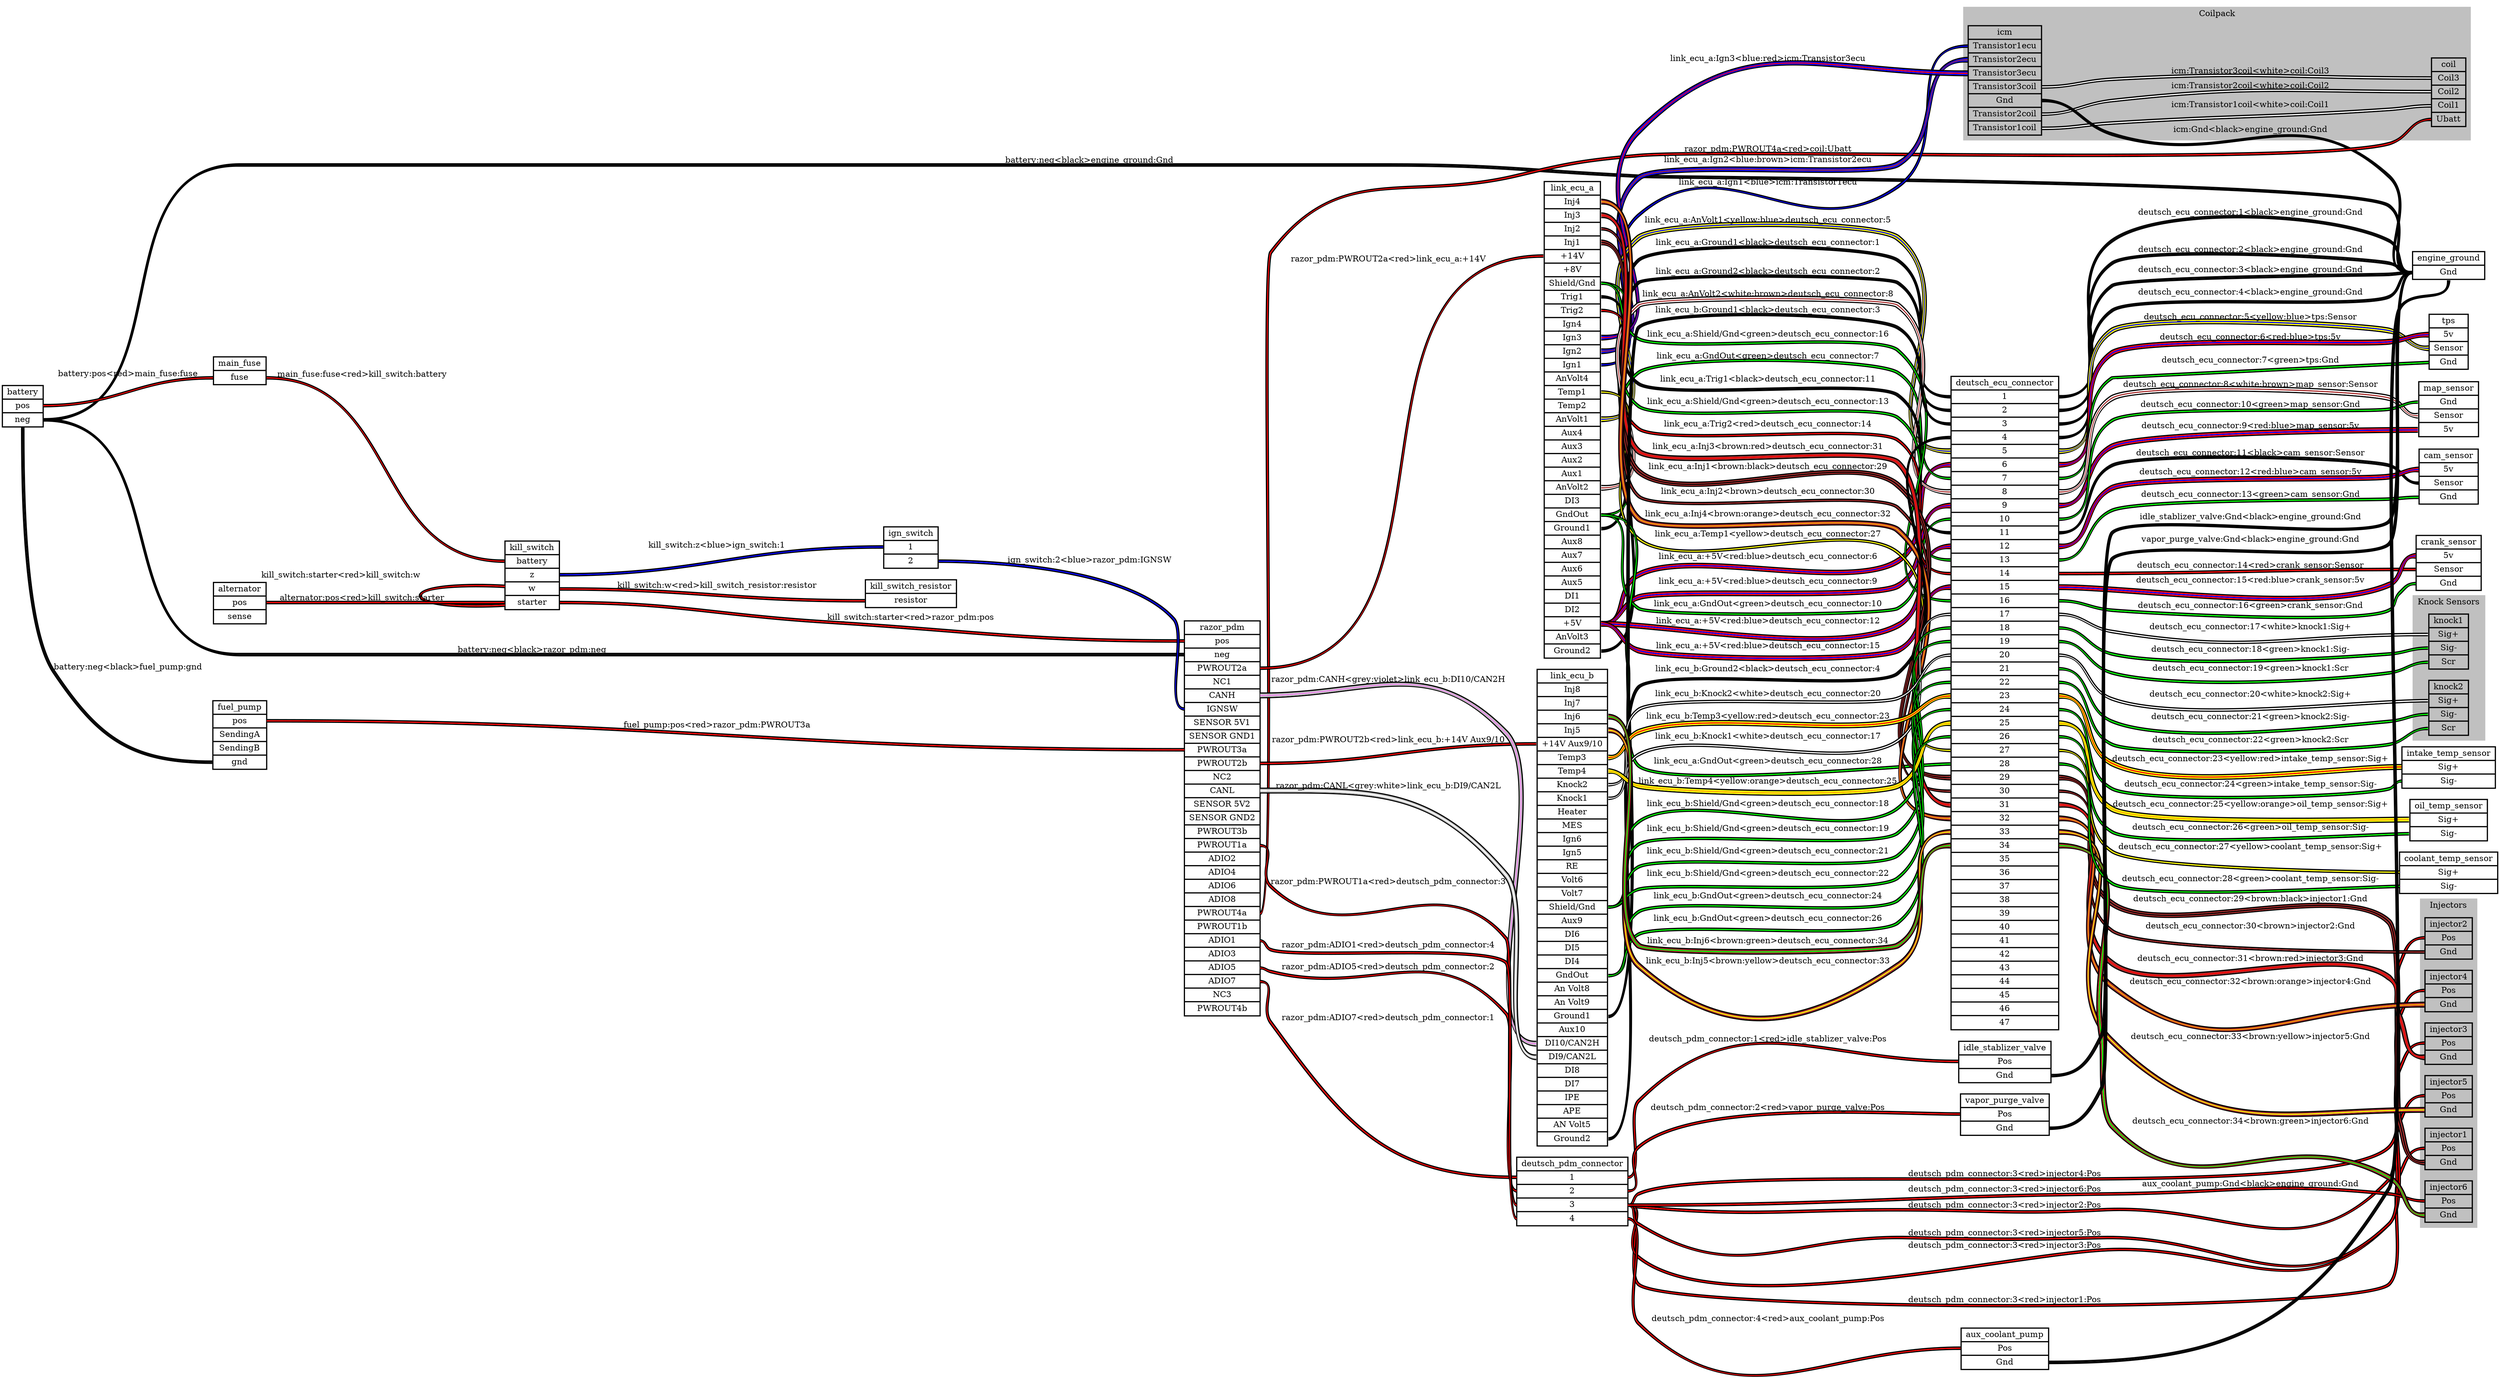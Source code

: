 graph "" {
	graph [bb="0,0,4220,2333.2",
		rankdir=LR
	];
	node [label="\N"];
	subgraph cluster_Coilpack {
		graph [bb="3316.5,2102.2,4174,2325.2",
			color=grey,
			label=Coilpack,
			lheight=0.21,
			lp="3745.2,2313.7",
			lwidth=0.85,
			style=filled
		];
		icm	[height=2.5694,
			label="icm | <Transistor1ecu> Transistor1ecu | <Transistor2ecu> Transistor2ecu | <Transistor3ecu> Transistor3ecu | <Transistor3coil> Transistor3coil | <\
Gnd> Gnd | <Transistor2coil> Transistor2coil | <Transistor1coil> Transistor1coil ",
			pos="3386.5,2202.2",
			rects="3324.5,2271.2,3448.5,2294.2 3324.5,2248.2,3448.5,2271.2 3324.5,2225.2,3448.5,2248.2 3324.5,2202.2,3448.5,2225.2 3324.5,2179.2,3448.5,\
2202.2 3324.5,2156.2,3448.5,2179.2 3324.5,2133.2,3448.5,2156.2 3324.5,2110.2,3448.5,2133.2",
			shape=record,
			style=bold,
			width=1.7222];
		coil	[height=1.6111,
			label="coil | <Coil3> Coil3 | <Coil2> Coil2 | <Coil1> Coil1 | <Ubatt> Ubatt ",
			pos="4137,2184.2",
			rects="4108,2218.7,4166,2241.7 4108,2195.7,4166,2218.7 4108,2172.7,4166,2195.7 4108,2149.7,4166,2172.7 4108,2126.7,4166,2149.7",
			shape=record,
			style=bold,
			width=0.80556];
		icm:Transistor1coil -- coil:Coil1	[color="black:white:black",
			label="icm:Transistor1coil<white>coil:Coil1",
			lp="3802,2161.7",
			penwidth=2,
			pos="3449.5,2121.2 3502.4,2121.2 3515.3,2127.6 3568,2131.2 3775.8,2145 3828.3,2138.8 4036,2154.2 4067.6,2156.5 4075.3,2161.2 4107,2161.2"];
		icm:Transistor2coil -- coil:Coil2	[color="black:white:black",
			label="icm:Transistor2coil<white>coil:Coil2",
			lp="3802,2194.7",
			penwidth=2,
			pos="3449.5,2144.2 3503.3,2144.2 3514.5,2162.8 3568,2169.2 3806,2197.3 3867.4,2184.2 4107,2184.2"];
		icm:Transistor3coil -- coil:Coil3	[color="black:white:black",
			label="icm:Transistor3coil<white>coil:Coil3",
			lp="3802,2220.7",
			penwidth=2,
			pos="3449.5,2190.2 3502.6,2190.2 3515,2202.6 3568,2206.2 3807,2222.5 3867.4,2207.2 4107,2207.2"];
	}
	subgraph "cluster_Knock Sensors" {
		graph [bb="4076.5,1048.2,4198.5,1291.2",
			color=grey,
			label="Knock Sensors",
			lheight=0.21,
			lp="4137.5,1279.7",
			lwidth=1.47,
			style=filled
		];
		knock1	[height=1.2917,
			label="knock1 | <Sig+> Sig+ | <Sig-> Sig- | <Scr> Scr ",
			pos="4137,1213.2",
			rects="4103.5,1236.2,4170.5,1259.2 4103.5,1213.2,4170.5,1236.2 4103.5,1190.2,4170.5,1213.2 4103.5,1167.2,4170.5,1190.2",
			shape=record,
			style=bold,
			width=0.93056];
		knock2	[height=1.2917,
			label="knock2 | <Sig+> Sig+ | <Sig-> Sig- | <Scr> Scr ",
			pos="4137,1102.2",
			rects="4103.5,1125.2,4170.5,1148.2 4103.5,1102.2,4170.5,1125.2 4103.5,1079.2,4170.5,1102.2 4103.5,1056.2,4170.5,1079.2",
			shape=record,
			style=bold,
			width=0.93056];
	}
	subgraph cluster_Injectors {
		graph [bb="4089,154.17,4185,703.17",
			color=grey,
			label=Injectors,
			lheight=0.21,
			lp="4137,691.67",
			lwidth=0.89,
			style=filled
		];
		injector1	[height=0.97222,
			label="injector1 | <Pos> Pos | <Gnd> Gnd ",
			pos="4137,637.17",
			rects="4097,648.67,4177,671.67 4097,625.67,4177,648.67 4097,602.67,4177,625.67",
			shape=record,
			style=bold,
			width=1.1111];
		injector2	[height=0.97222,
			label="injector2 | <Pos> Pos | <Gnd> Gnd ",
			pos="4137,461.17",
			rects="4097,472.67,4177,495.67 4097,449.67,4177,472.67 4097,426.67,4177,449.67",
			shape=record,
			style=bold,
			width=1.1111];
		injector3	[height=0.97222,
			label="injector3 | <Pos> Pos | <Gnd> Gnd ",
			pos="4137,373.17",
			rects="4097,384.67,4177,407.67 4097,361.67,4177,384.67 4097,338.67,4177,361.67",
			shape=record,
			style=bold,
			width=1.1111];
		injector4	[height=0.97222,
			label="injector4 | <Pos> Pos | <Gnd> Gnd ",
			pos="4137,549.17",
			rects="4097,560.67,4177,583.67 4097,537.67,4177,560.67 4097,514.67,4177,537.67",
			shape=record,
			style=bold,
			width=1.1111];
		injector5	[height=0.97222,
			label="injector5 | <Pos> Pos | <Gnd> Gnd ",
			pos="4137,285.17",
			rects="4097,296.67,4177,319.67 4097,273.67,4177,296.67 4097,250.67,4177,273.67",
			shape=record,
			style=bold,
			width=1.1111];
		injector6	[height=0.97222,
			label="injector6 | <Pos> Pos | <Gnd> Gnd ",
			pos="4137,197.17",
			rects="4097,208.67,4177,231.67 4097,185.67,4177,208.67 4097,162.67,4177,185.67",
			shape=record,
			style=bold,
			width=1.1111];
	}
	engine_ground	[height=0.65278,
		label="engine_ground | <Gnd> Gnd ",
		pos="4137,1859.2",
		rects="4076,1859.2,4198,1882.2 4076,1836.2,4198,1859.2",
		shape=record,
		style=bold,
		width=1.6944];
	icm:Gnd -- engine_ground:Gnd	[color="black:black:black",
		label="icm:Gnd<black>engine_ground:Gnd",
		lp="3802,2119.7",
		penwidth=2,
		pos="3449.5,2167.2 3507.6,2167.2 3512.4,2128.9 3568,2112.2 3769.4,2051.5 3883.7,2186.3 4036,2041.2 4099.7,1980.5 3987.1,1847.2 4075,1847.2"];
	battery	[height=0.97222,
		label="battery | <pos> pos | <neg> neg ",
		pos="34.5,1482.2",
		rects="0,1493.7,69,1516.7 0,1470.7,69,1493.7 0,1447.7,69,1470.7",
		shape=record,
		style=bold,
		width=0.95833];
	battery:neg -- engine_ground:Gnd	[color="black:black:black",
		label="battery:neg<black>engine_ground:Gnd",
		lp="1838.5,2034.7",
		penwidth=2,
		pos="69,1459.2 361.29,1459.2 108.21,2027.2 400.5,2027.2 400.5,2027.2 400.5,2027.2 3387.5,2027.2 3531.7,2027.2 3924,2091 4036,2000.2 4090.5,\
1956 4004.8,1847.2 4075,1847.2"];
	main_fuse	[height=0.65278,
		label="main_fuse | <fuse> fuse ",
		pos="401.5,1689.2",
		rects="357,1689.2,446,1712.2 357,1666.2,446,1689.2",
		shape=record,
		style=bold,
		width=1.2361];
	battery:pos -- main_fuse:fuse	[color="black:red:black",
		label="battery:pos<red>main_fuse:fuse",
		lp="212.5,1681.7",
		penwidth=2,
		pos="69,1482.2 223.21,1482.2 201.79,1677.2 356,1677.2"];
	razor_pdm	[height=9.2778,
		label="razor_pdm | <pos> pos | <neg> neg | <PWROUT2a> PWROUT2a | <NC1> NC1 | <CANH> CANH | <IGNSW> IGNSW | <SENSOR 5V1> SENSOR 5V1 | <SENSOR \
GND1> SENSOR GND1 | <PWROUT3a> PWROUT3a | <PWROUT2b> PWROUT2b | <NC2> NC2 | <CANL> CANL | <SENSOR 5V2> SENSOR 5V2 | <SENSOR GND2> \
SENSOR GND2 | <PWROUT3b> PWROUT3b | <PWROUT1a> PWROUT1a | <ADIO2> ADIO2 | <ADIO4> ADIO4 | <ADIO6> ADIO6 | <ADIO8> ADIO8 | <PWROUT4a> \
PWROUT4a | <PWROUT1b> PWROUT1b | <ADIO1> ADIO1 | <ADIO3> ADIO3 | <ADIO5> ADIO5 | <ADIO7> ADIO7 | <NC3> NC3 | <PWROUT4b> PWROUT4b ",
		pos="2063,786.17",
		rects="1999,1096.7,2127,1119.7 1999,1073.7,2127,1096.7 1999,1050.7,2127,1073.7 1999,1027.7,2127,1050.7 1999,1004.7,2127,1027.7 1999,981.67,\
2127,1004.7 1999,958.67,2127,981.67 1999,935.67,2127,958.67 1999,912.67,2127,935.67 1999,889.67,2127,912.67 1999,866.67,2127,889.67 \
1999,843.67,2127,866.67 1999,820.67,2127,843.67 1999,797.67,2127,820.67 1999,774.67,2127,797.67 1999,751.67,2127,774.67 1999,728.67,\
2127,751.67 1999,705.67,2127,728.67 1999,682.67,2127,705.67 1999,659.67,2127,682.67 1999,636.67,2127,659.67 1999,613.67,2127,636.67 \
1999,590.67,2127,613.67 1999,567.67,2127,590.67 1999,544.67,2127,567.67 1999,521.67,2127,544.67 1999,498.67,2127,521.67 1999,475.67,\
2127,498.67 1999,452.67,2127,475.67",
		shape=record,
		style=bold,
		width=1.7778];
	battery:neg -- razor_pdm:neg	[color="black:black:black",
		label="battery:neg<black>razor_pdm:neg",
		lp="896,1069.7",
		penwidth=2,
		pos="69,1459.2 298.87,1459.2 170.63,1062.2 400.5,1062.2 400.5,1062.2 400.5,1062.2 1537.5,1062.2 1742.6,1062.2 1793.9,1062.2 1999,1062.2"];
	fuel_pump	[height=1.6111,
		label="fuel_pump | <pos> pos | <SendingA> SendingA | <SendingB> SendingB | <gnd> gnd ",
		pos="401.5,927.17",
		rects="356,961.67,447,984.67 356,938.67,447,961.67 356,915.67,447,938.67 356,892.67,447,915.67 356,869.67,447,892.67",
		shape=record,
		style=bold,
		width=1.2639];
	battery:neg -- fuel_pump:gnd	[color="black:black:black",
		label="battery:neg<black>fuel_pump:gnd",
		lp="212.5,1040.7",
		penwidth=2,
		pos="69,1459.2 92.688,1459.2 74.632,1053.4 87,1033.2 158.7,916.05 218.68,881.17 356,881.17"];
	kill_switch	[height=1.6111,
		label="kill_switch | <battery> battery | <z> z | <w> w | <starter> starter ",
		pos="896,1197.2",
		rects="850,1231.7,942,1254.7 850,1208.7,942,1231.7 850,1185.7,942,1208.7 850,1162.7,942,1185.7 850,1139.7,942,1162.7",
		shape=record,
		style=bold,
		width=1.2778];
	main_fuse:fuse -- kill_switch:battery	[color="black:red:black",
		label="main_fuse:fuse<red>kill_switch:battery",
		lp="608.5,1681.7",
		penwidth=2,
		pos="447,1677.2 717.51,1677.2 578.49,1220.2 849,1220.2"];
	razor_pdm:PWROUT4a -- coil:Ubatt	[color="black:red:black",
		label="razor_pdm:PWROUT4a<red>coil:Ubatt",
		lp="2986,2094.7",
		penwidth=2,
		pos="2127,625.17 2161.9,625.17 2124.1,1854.2 2145,1882.2 2318.3,2114.2 2481.1,2030.3 2767,2076.2 3045.5,2120.8 3764.6,2019.6 4036,2096.2 \
4071.3,2106.1 4070.3,2138.2 4107,2138.2"];
	link_ecu_a	[height=11.194,
		label="link_ecu_a | <Inj4> Inj4 | <Inj3> Inj3 | <Inj2> Inj2 | <Inj1> Inj1 | <+14V> +14V | <+8V> +8V | <Shield/Gnd> Shield/Gnd | <Trig1> \
Trig1 | <Trig2> Trig2 | <Ign4> Ign4 | <Ign3> Ign3 | <Ign2> Ign2 | <Ign1> Ign1 | <AnVolt4> AnVolt4 | <Temp1> Temp1 | <Temp2> Temp2 | <\
AnVolt1> AnVolt1 | <Aux4> Aux4 | <Aux3> Aux3 | <Aux2> Aux2 | <Aux1> Aux1 | <AnVolt2> AnVolt2 | <DI3> DI3 | <GndOut> GndOut | <Ground1> \
Ground1 | <Aux8> Aux8 | <Aux7> Aux7 | <Aux6> Aux6 | <Aux5> Aux5 | <DI1> DI1 | <DI2> DI2 | <+5V> +5V | <AnVolt3> AnVolt3 | <Ground2> \
Ground2 ",
		pos="2655,1596.2",
		rects="2607.5,1975.7,2702.5,1998.7 2607.5,1952.7,2702.5,1975.7 2607.5,1929.7,2702.5,1952.7 2607.5,1906.7,2702.5,1929.7 2607.5,1883.7,2702.5,\
1906.7 2607.5,1860.7,2702.5,1883.7 2607.5,1837.7,2702.5,1860.7 2607.5,1814.7,2702.5,1837.7 2607.5,1791.7,2702.5,1814.7 2607.5,1768.7,\
2702.5,1791.7 2607.5,1745.7,2702.5,1768.7 2607.5,1722.7,2702.5,1745.7 2607.5,1699.7,2702.5,1722.7 2607.5,1676.7,2702.5,1699.7 2607.5,\
1653.7,2702.5,1676.7 2607.5,1630.7,2702.5,1653.7 2607.5,1607.7,2702.5,1630.7 2607.5,1584.7,2702.5,1607.7 2607.5,1561.7,2702.5,1584.7 \
2607.5,1538.7,2702.5,1561.7 2607.5,1515.7,2702.5,1538.7 2607.5,1492.7,2702.5,1515.7 2607.5,1469.7,2702.5,1492.7 2607.5,1446.7,2702.5,\
1469.7 2607.5,1423.7,2702.5,1446.7 2607.5,1400.7,2702.5,1423.7 2607.5,1377.7,2702.5,1400.7 2607.5,1354.7,2702.5,1377.7 2607.5,1331.7,\
2702.5,1354.7 2607.5,1308.7,2702.5,1331.7 2607.5,1285.7,2702.5,1308.7 2607.5,1262.7,2702.5,1285.7 2607.5,1239.7,2702.5,1262.7 2607.5,\
1216.7,2702.5,1239.7 2607.5,1193.7,2702.5,1216.7",
		shape=record,
		style=bold,
		width=1.3194];
	razor_pdm:PWROUT2a -- link_ecu_a:"+14V"	[color="black:red:black",
		label="razor_pdm:PWROUT2a<red>link_ecu_a:+14V",
		lp="2344,1870.7",
		penwidth=2,
		pos="2127,1039.2 2554.1,1039.2 2178.9,1872.2 2606,1872.2"];
	link_ecu_b	[height=11.194,
		label="link_ecu_b | <Inj8> Inj8 | <Inj7> Inj7 | <Inj6> Inj6 | <Inj5> Inj5 | <+14V Aux9/10> +14V Aux9/10 | <Temp3> Temp3 | <Temp4> Temp4 | <\
Knock2> Knock2 | <Knock1> Knock1 | <Heater> Heater | <MES> MES | <Ign6> Ign6 | <Ign5> Ign5 | <RE> RE | <Volt6> Volt6 | <Volt7> Volt7 | <\
Shield/Gnd> Shield/Gnd | <Aux9> Aux9 | <DI6> DI6 | <DI5> DI5 | <DI4> DI4 | <GndOut> GndOut | <An Volt8> An Volt8 | <An Volt9> An \
Volt9 | <Ground1> Ground1 | <Aux10> Aux10 | <DI10/CAN2H> DI10/CAN2H | <DI9/CAN2L> DI9/CAN2L | <DI8> DI8 | <DI7> DI7 | <IPE> IPE | <\
APE> APE | <AN Volt5> AN Volt5 | <Ground2> Ground2 ",
		pos="2655,772.17",
		rects="2595.5,1151.7,2714.5,1174.7 2595.5,1128.7,2714.5,1151.7 2595.5,1105.7,2714.5,1128.7 2595.5,1082.7,2714.5,1105.7 2595.5,1059.7,2714.5,\
1082.7 2595.5,1036.7,2714.5,1059.7 2595.5,1013.7,2714.5,1036.7 2595.5,990.67,2714.5,1013.7 2595.5,967.67,2714.5,990.67 2595.5,944.67,\
2714.5,967.67 2595.5,921.67,2714.5,944.67 2595.5,898.67,2714.5,921.67 2595.5,875.67,2714.5,898.67 2595.5,852.67,2714.5,875.67 2595.5,\
829.67,2714.5,852.67 2595.5,806.67,2714.5,829.67 2595.5,783.67,2714.5,806.67 2595.5,760.67,2714.5,783.67 2595.5,737.67,2714.5,760.67 \
2595.5,714.67,2714.5,737.67 2595.5,691.67,2714.5,714.67 2595.5,668.67,2714.5,691.67 2595.5,645.67,2714.5,668.67 2595.5,622.67,2714.5,\
645.67 2595.5,599.67,2714.5,622.67 2595.5,576.67,2714.5,599.67 2595.5,553.67,2714.5,576.67 2595.5,530.67,2714.5,553.67 2595.5,507.67,\
2714.5,530.67 2595.5,484.67,2714.5,507.67 2595.5,461.67,2714.5,484.67 2595.5,438.67,2714.5,461.67 2595.5,415.67,2714.5,438.67 2595.5,\
392.67,2714.5,415.67 2595.5,369.67,2714.5,392.67",
		shape=record,
		style=bold,
		width=1.6528];
	razor_pdm:PWROUT2b -- link_ecu_b:"+14V Aux9/10"	[color="black:red:black",
		label="razor_pdm:PWROUT2b<red>link_ecu_b:+14V Aux9/10",
		lp="2344,925.67",
		penwidth=2,
		pos="2127,878.17 2312.7,878.17 2394.7,806.29 2543,918.17 2592.5,955.55 2531.9,1048.2 2594,1048.2"];
	razor_pdm:CANH -- link_ecu_b:"DI10/CAN2H"	[color="black:grey:violet:grey:black",
		label="razor_pdm:CANH<grey:violet>link_ecu_b:DI10/CAN2H",
		lp="2344,1019.7",
		penwidth=2,
		pos="2127,993.17 2313.8,993.17 2411.8,1066.1 2543,933.17 2604.5,870.79 2506.4,542.17 2594,542.17"];
	razor_pdm:CANL -- link_ecu_b:"DI9/CAN2L"	[color="black:grey:white:grey:black",
		label="razor_pdm:CANL<grey:white>link_ecu_b:DI9/CAN2L",
		lp="2344,838.67",
		penwidth=2,
		pos="2127,832.17 2348.1,832.17 2363.4,688.19 2543,559.17 2566.4,542.36 2565.2,519.17 2594,519.17"];
	deutsch_pdm_connector	[height=1.6111,
		label="deutsch_pdm_connector | <1> 1 | <2> 2 | <3> 3 | <4> 4 ",
		pos="2655,293.17",
		rects="2561,327.67,2749,350.67 2561,304.67,2749,327.67 2561,281.67,2749,304.67 2561,258.67,2749,281.67 2561,235.67,2749,258.67",
		shape=record,
		style=bold,
		width=2.6111];
	razor_pdm:ADIO7 -- deutsch_pdm_connector:1	[color="black:red:black",
		label="razor_pdm:ADIO7<red>deutsch_pdm_connector:1",
		lp="2344,454.67",
		penwidth=2,
		pos="2127,510.17 2156.1,510.17 2123.2,466.45 2145,447.17 2279.2,328.65 2410.2,505.23 2543,385.17 2566.5,363.91 2529.3,316.17 2561,316.17"];
	razor_pdm:ADIO5 -- deutsch_pdm_connector:2	[color="black:red:black",
		label="razor_pdm:ADIO5<red>deutsch_pdm_connector:2",
		lp="2344,373.67",
		penwidth=2,
		pos="2127,533.17 2164.3,533.17 2119.5,393.42 2145,366.17 2273.3,229.1 2373.3,293.17 2561,293.17"];
	razor_pdm:PWROUT1a -- deutsch_pdm_connector:3	[color="black:red:black",
		label="razor_pdm:PWROUT1a<red>deutsch_pdm_connector:3",
		lp="2344,547.67",
		penwidth=2,
		pos="2127,740.17 2171.6,740.17 2113.5,571.77 2145,540.17 2207.7,477.27 2480.7,566.46 2543,503.17 2561.2,484.66 2535,270.17 2561,270.17"];
	razor_pdm:ADIO1 -- deutsch_pdm_connector:4	[color="black:red:black",
		label="razor_pdm:ADIO1<red>deutsch_pdm_connector:4",
		lp="2344,491.67",
		penwidth=2,
		pos="2127,579.17 2170,579.17 2112.7,512.48 2145,484.17 2211.6,425.8 2479.5,523.91 2543,462.17 2560.2,445.46 2537,247.17 2561,247.17"];
	fuel_pump:pos -- razor_pdm:PWROUT3a	[color="black:red:black",
		label="fuel_pump:pos<red>razor_pdm:PWROUT3a",
		lp="1208.5,942.67",
		penwidth=2,
		pos="447,950.17 1137.1,950.17 1308.9,901.17 1999,901.17"];
	kill_switch:starter -- razor_pdm:pos	[color="black:red:black",
		label="kill_switch:starter<red>razor_pdm:pos",
		lp="1536.5,1125.7",
		penwidth=2,
		pos="943,1151.2 1144.4,1151.2 1194,1131 1395,1118.2 1663.3,1101 1730.2,1085.2 1999,1085.2"];
	kill_switch:starter -- kill_switch:w	[color="black:red:black",
		label="kill_switch:starter<red>kill_switch:w",
		lp="572.5,1197.2",
		penwidth=2,
		pos="849.97,1146.8 785.84,1143.1 707,1146.5 707,1162.7 707,1178.9 785.84,1182.3 849.97,1178.5"];
	kill_switch_resistor	[height=0.65278,
		label="kill_switch_resistor | <resistor> resistor ",
		pos="1536.5,1165.2",
		rects="1459.5,1165.2,1613.5,1188.2 1459.5,1142.2,1613.5,1165.2",
		shape=record,
		style=bold,
		width=2.1389];
	kill_switch:w -- kill_switch_resistor:resistor	[color="black:red:black",
		label="kill_switch:w<red>kill_switch_resistor:resistor",
		lp="1208.5,1179.7",
		penwidth=2,
		pos="943,1174.2 1172.3,1174.2 1229.2,1153.2 1458.5,1153.2"];
	ign_switch	[height=0.97222,
		label="ign_switch | <1> 1 | <2> 2 ",
		pos="1536.5,1242.2",
		rects="1490.5,1253.7,1582.5,1276.7 1490.5,1230.7,1582.5,1253.7 1490.5,1207.7,1582.5,1230.7",
		shape=record,
		style=bold,
		width=1.2778];
	kill_switch:z -- ign_switch:1	[color="black:blue:black",
		label="kill_switch:z<blue>ign_switch:1",
		lp="1208.5,1245.7",
		penwidth=2,
		pos="943,1197.2 1186.7,1197.2 1245.8,1242.2 1489.5,1242.2"];
	link_ecu_a:Ign1 -- icm:Transistor1ecu	[color="black:blue:black",
		label="link_ecu_a:Ign1<blue>icm:Transistor1ecu",
		lp="2986,2030.7",
		penwidth=2,
		pos="2704,1688.2 2834.6,1688.2 2669.9,1887.9 2767,1975.2 2912.7,2106 3044.3,1911.3 3205,2023.2 3301.7,2090.5 3205.7,2260.2 3323.5,2260.2"];
	link_ecu_a:Ign2 -- icm:Transistor2ecu	[color="black:blue:brown:blue:black",
		label="link_ecu_a:Ign2<blue:brown>icm:Transistor2ecu",
		lp="2986,2068.7",
		penwidth=2,
		pos="2704,1711.2 2852,1711.2 2655.4,1941 2767,2038.2 2803.8,2070.2 3162.6,2037.1 3205,2061.2 3287.1,2107.6 3229.2,2237.2 3323.5,2237.2"];
	link_ecu_a:Ign3 -- icm:Transistor3ecu	[color="black:blue:red:blue:black",
		label="link_ecu_a:Ign3<blue:red>icm:Transistor3ecu",
		lp="2986,2239.7",
		penwidth=2,
		pos="2704,1734.2 2790.3,1734.2 2706.3,2055.9 2767,2117.2 2943.7,2295.5 3072.4,2214.2 3323.5,2214.2"];
	deutsch_ecu_connector	[height=15.347,
		label="deutsch_ecu_connector | <1> 1 | <2> 2 | <3> 3 | <4> 4 | <5> 5 | <6> 6 | <7> 7 | <8> 8 | <9> 9 | <10> 10 | <11> 11 | <12> 12 | <13> \
13 | <14> 14 | <15> 15 | <16> 16 | <17> 17 | <18> 18 | <19> 19 | <20> 20 | <21> 21 | <22> 22 | <23> 23 | <24> 24 | <25> 25 | <26> \
26 | <27> 27 | <28> 28 | <29> 29 | <30> 30 | <31> 31 | <32> 32 | <33> 33 | <34> 34 | <35> 35 | <36> 36 | <37> 37 | <38> 38 | <39> \
39 | <40> 40 | <41> 41 | <42> 42 | <43> 43 | <44> 44 | <45> 45 | <46> 46 | <47> 47 ",
		pos="3386.5,1134.2",
		rects="3295.5,1663.2,3477.5,1686.2 3295.5,1640.2,3477.5,1663.2 3295.5,1617.2,3477.5,1640.2 3295.5,1594.2,3477.5,1617.2 3295.5,1571.2,3477.5,\
1594.2 3295.5,1548.2,3477.5,1571.2 3295.5,1525.2,3477.5,1548.2 3295.5,1502.2,3477.5,1525.2 3295.5,1479.2,3477.5,1502.2 3295.5,1456.2,\
3477.5,1479.2 3295.5,1433.2,3477.5,1456.2 3295.5,1410.2,3477.5,1433.2 3295.5,1387.2,3477.5,1410.2 3295.5,1364.2,3477.5,1387.2 3295.5,\
1341.2,3477.5,1364.2 3295.5,1318.2,3477.5,1341.2 3295.5,1295.2,3477.5,1318.2 3295.5,1272.2,3477.5,1295.2 3295.5,1249.2,3477.5,1272.2 \
3295.5,1226.2,3477.5,1249.2 3295.5,1203.2,3477.5,1226.2 3295.5,1180.2,3477.5,1203.2 3295.5,1157.2,3477.5,1180.2 3295.5,1134.2,3477.5,\
1157.2 3295.5,1111.2,3477.5,1134.2 3295.5,1088.2,3477.5,1111.2 3295.5,1065.2,3477.5,1088.2 3295.5,1042.2,3477.5,1065.2 3295.5,1019.2,\
3477.5,1042.2 3295.5,996.17,3477.5,1019.2 3295.5,973.17,3477.5,996.17 3295.5,950.17,3477.5,973.17 3295.5,927.17,3477.5,950.17 3295.5,\
904.17,3477.5,927.17 3295.5,881.17,3477.5,904.17 3295.5,858.17,3477.5,881.17 3295.5,835.17,3477.5,858.17 3295.5,812.17,3477.5,835.17 \
3295.5,789.17,3477.5,812.17 3295.5,766.17,3477.5,789.17 3295.5,743.17,3477.5,766.17 3295.5,720.17,3477.5,743.17 3295.5,697.17,3477.5,\
720.17 3295.5,674.17,3477.5,697.17 3295.5,651.17,3477.5,674.17 3295.5,628.17,3477.5,651.17 3295.5,605.17,3477.5,628.17 3295.5,582.17,\
3477.5,605.17",
		shape=record,
		style=bold,
		width=2.5278];
	link_ecu_a:Ground1 -- deutsch_ecu_connector:1	[color="black:black:black",
		label="link_ecu_a:Ground1<black>deutsch_ecu_connector:1",
		lp="2986,1928.7",
		penwidth=2,
		pos="2704,1412.2 2813.1,1412.2 2685,1827.1 2767,1899.2 2803.6,1931.3 3165.2,1927.1 3205,1899.2 3300.6,1832.1 3177.7,1652.2 3294.5,1652.2"];
	link_ecu_a:Ground2 -- deutsch_ecu_connector:2	[color="black:black:black",
		label="link_ecu_a:Ground2<black>deutsch_ecu_connector:2",
		lp="2986,1879.7",
		penwidth=2,
		pos="2704,1205.2 2850.4,1205.2 2658.6,1762.7 2767,1861.2 2785,1877.5 3184.9,1874.9 3205,1861.2 3296.1,1798.6 3184,1629.2 3294.5,1629.2"];
	link_ecu_a:AnVolt1 -- deutsch_ecu_connector:5	[color="black:yellow:blue:yellow:black",
		label="link_ecu_a:AnVolt1<yellow:blue>deutsch_ecu_connector:5",
		lp="2986,1966.7",
		penwidth=2,
		pos="2704,1596.2 2858.1,1596.2 2648.5,1838.6 2767,1937.2 2804.4,1968.3 3166.8,1967.3 3205,1937.2 3340.1,1830.4 3122.3,1560.2 3294.5,1560.2"];
	link_ecu_a:"+5V" -- deutsch_ecu_connector:6	[color="black:red:blue:red:black",
		label="link_ecu_a:+5V<red:blue>deutsch_ecu_connector:6",
		lp="2986,1397.7",
		penwidth=2,
		pos="2704,1251.2 2762.7,1251.2 2717.4,1335.9 2767,1367.2 2849.4,1419.2 3121.3,1340.2 3205,1390.2 3270.7,1429.4 3218,1537.2 3294.5,1537.2"];
	link_ecu_a:GndOut -- deutsch_ecu_connector:7	[color="black:green:black",
		label="link_ecu_a:GndOut<green>deutsch_ecu_connector:7",
		lp="2986,1435.7",
		penwidth=2,
		pos="2704,1435.2 2732.2,1435.2 2738.9,1429.7 2767,1428.2 2864.2,1422.8 3114.7,1391.8 3205,1428.2 3256.2,1448.8 3239.3,1514.2 3294.5,1514.2"];
	link_ecu_a:AnVolt2 -- deutsch_ecu_connector:8	[color="black:white:brown:white:black",
		label="link_ecu_a:AnVolt2<white:brown>deutsch_ecu_connector:8",
		lp="2986,1355.7",
		penwidth=2,
		pos="2704,1481.2 2769.4,1481.2 2711.7,1383.1 2767,1348.2 2808.1,1322.1 3162.4,1324.6 3205,1348.2 3270.6,1384.5 3219.5,1491.2 3294.5,1491.2"];
	link_ecu_a:"+5V" -- deutsch_ecu_connector:9	[color="black:red:blue:red:black",
		label="link_ecu_a:+5V<red:blue>deutsch_ecu_connector:9",
		lp="2986,1317.7",
		penwidth=2,
		pos="2704,1251.2 2737.2,1251.2 2735.4,1281.2 2767,1291.2 2813.5,1305.8 3163.5,1284.7 3205,1310.2 3273.8,1352.3 3213.8,1468.2 3294.5,1468.2"];
	link_ecu_a:GndOut -- deutsch_ecu_connector:10	[color="black:green:black",
		label="link_ecu_a:GndOut<green>deutsch_ecu_connector:10",
		lp="2986,1279.7",
		penwidth=2,
		pos="2704,1435.2 2781.7,1435.2 2702.9,1316.1 2767,1272.2 2787.1,1258.4 3184.2,1259.5 3205,1272.2 3279,1317.2 3207.9,1445.2 3294.5,1445.2"];
	link_ecu_a:Trig1 -- deutsch_ecu_connector:11	[color="black:black:black",
		label="link_ecu_a:Trig1<black>deutsch_ecu_connector:11",
		lp="2986,1773.7",
		penwidth=2,
		pos="2704,1803.2 2736.5,1803.2 2735.9,1775.4 2767,1766.2 2813.7,1752.4 3166.9,1777.5 3205,1747.2 3322.2,1653.8 3144.7,1422.2 3294.5,1422.2"];
	link_ecu_a:"+5V" -- deutsch_ecu_connector:12	[color="black:red:blue:red:black",
		label="link_ecu_a:+5V<red:blue>deutsch_ecu_connector:12",
		lp="2986,1250.7",
		penwidth=2,
		pos="2704,1251.2 2732.2,1251.2 2738.8,1244.9 2767,1243.2 2864.1,1237 3120.8,1194.4 3205,1243.2 3274.2,1283.2 3214.6,1399.2 3294.5,1399.2"];
	link_ecu_a:"Shield/Gnd" -- deutsch_ecu_connector:13	[color="black:green:black",
		label="link_ecu_a:Shield/Gnd<green>deutsch_ecu_connector:13",
		lp="2986,1735.7",
		penwidth=2,
		pos="2704,1826.2 2755.8,1826.2 2722.1,1754 2767,1728.2 2809.2,1703.9 3167,1739.6 3205,1709.2 3324.6,1613.3 3141.2,1376.2 3294.5,1376.2"];
	link_ecu_a:Trig2 -- deutsch_ecu_connector:14	[color="black:red:black",
		label="link_ecu_a:Trig2<red>deutsch_ecu_connector:14",
		lp="2986,1697.7",
		penwidth=2,
		pos="2704,1780.2 2752.8,1780.2 2724.2,1713.6 2767,1690.2 2809.7,1666.7 3166.8,1701.4 3205,1671.2 3320.1,1580 3147.7,1353.2 3294.5,1353.2"];
	link_ecu_a:"+5V" -- deutsch_ecu_connector:15	[color="black:red:blue:red:black",
		label="link_ecu_a:+5V<red:blue>deutsch_ecu_connector:15",
		lp="2986,1207.7",
		penwidth=2,
		pos="2704,1251.2 2740,1251.2 2733,1212.2 2767,1200.2 2812.9,1183.9 3161.9,1177.5 3205,1200.2 3267.1,1232.8 3224.4,1330.2 3294.5,1330.2"];
	link_ecu_a:"Shield/Gnd" -- deutsch_ecu_connector:16	[color="black:green:black",
		label="link_ecu_a:Shield/Gnd<green>deutsch_ecu_connector:16",
		lp="2986,1659.7",
		penwidth=2,
		pos="2704,1826.2 2786.2,1826.2 2700.7,1700.8 2767,1652.2 2806.3,1623.3 3166.9,1663.5 3205,1633.2 3322.5,1539.5 3144.3,1307.2 3294.5,1307.2"];
	link_ecu_a:Temp1 -- deutsch_ecu_connector:27	[color="black:yellow:black",
		label="link_ecu_a:Temp1<yellow>deutsch_ecu_connector:27",
		lp="2986,1621.7",
		penwidth=2,
		pos="2704,1642.2 2734.6,1642.2 2737.2,1621.2 2767,1614.2 2814.4,1603 3168.5,1627.5 3205,1595.2 3296.4,1514.2 3172.4,1053.2 3294.5,1053.2"];
	link_ecu_a:GndOut -- deutsch_ecu_connector:28	[color="black:green:black",
		label="link_ecu_a:GndOut<green>deutsch_ecu_connector:28",
		lp="2986,1051.7",
		penwidth=2,
		pos="2704,1435.2 2817.3,1435.2 2731.8,1296.2 2749,1184.2 2753.8,1153.2 2743.7,1065.2 2767,1044.2 2788.8,1024.5 3265.2,1030.2 3294.5,1030.2"];
	link_ecu_a:Inj1 -- deutsch_ecu_connector:29	[color="black:brown:black:brown:black",
		label="link_ecu_a:Inj1<brown:black>deutsch_ecu_connector:29",
		lp="2986,1473.7",
		penwidth=2,
		pos="2704,1895.2 2800.4,1895.2 2695.8,1531 2767,1466.2 2839.1,1400.5 3131.1,1506.7 3205,1443.2 3355,1314.2 3096.7,1007.2 3294.5,1007.2"];
	link_ecu_a:Inj2 -- deutsch_ecu_connector:30	[color="black:brown:black",
		label="link_ecu_a:Inj2<brown>deutsch_ecu_connector:30",
		lp="2986,1583.7",
		penwidth=2,
		pos="2704,1918.2 2858.6,1918.2 2650.4,1677.6 2767,1576.2 2803.8,1544.2 3168.7,1589.6 3205,1557.2 3301.1,1471.3 3165.6,984.17 3294.5,984.17"];
	link_ecu_a:Inj3 -- deutsch_ecu_connector:31	[color="black:brown:red:brown:black",
		label="link_ecu_a:Inj3<brown:red>deutsch_ecu_connector:31",
		lp="2986,1545.7",
		penwidth=2,
		pos="2704,1941.2 2794.6,1941.2 2699.4,1598.6 2767,1538.2 2803.3,1505.7 3168.6,1551.6 3205,1519.2 3298.8,1435.6 3168.9,961.17 3294.5,961.17"];
	link_ecu_a:Inj4 -- deutsch_ecu_connector:32	[color="black:brown:orange:brown:black",
		label="link_ecu_a:Inj4<brown:orange>deutsch_ecu_connector:32",
		lp="2986,1507.7",
		penwidth=2,
		pos="2704,1964.2 2808.1,1964.2 2690.1,1570.3 2767,1500.2 2803,1467.3 3168.6,1513.5 3205,1481.2 3296.5,1400 3172.2,938.17 3294.5,938.17"];
	link_ecu_b:Ground1 -- deutsch_ecu_connector:3	[color="black:black:black",
		label="link_ecu_b:Ground1<black>deutsch_ecu_connector:3",
		lp="2986,1852.7",
		penwidth=2,
		pos="2716,588.17 2782.3,588.17 2746.2,1117.9 2749,1184.2 2749.7,1201.9 2754.3,1810.8 2767,1823.2 2801.9,1857.1 3164.6,1850.2 3205,1823.2 \
3291.7,1765.1 3190.2,1606.2 3294.5,1606.2"];
	link_ecu_b:Ground2 -- deutsch_ecu_connector:4	[color="black:black:black",
		label="link_ecu_b:Ground2<black>deutsch_ecu_connector:4",
		lp="2986,1803.7",
		penwidth=2,
		pos="2716,381.17 2805.3,381.17 2745.8,1094.9 2749,1184.2 2749.6,1200.9 2755,1773.5 2767,1785.2 2784.5,1802.1 3184.6,1798.4 3205,1785.2 \
3287.3,1731.6 3196.3,1583.2 3294.5,1583.2"];
	link_ecu_b:Knock1 -- deutsch_ecu_connector:17	[color="black:white:black",
		label="link_ecu_b:Knock1<white>deutsch_ecu_connector:17",
		lp="2986,1131.7",
		penwidth=2,
		pos="2716,956.17 2784.3,956.17 2712.3,1060.2 2767,1101.2 2845,1159.6 3122.2,1072.7 3205,1124.2 3274.2,1167.2 3213,1284.2 3294.5,1284.2"];
	link_ecu_b:"Shield/Gnd" -- deutsch_ecu_connector:18	[color="black:green:black",
		label="link_ecu_b:Shield/Gnd<green>deutsch_ecu_connector:18",
		lp="2986,1089.7",
		penwidth=2,
		pos="2716,772.17 2847.3,772.17 2668.3,976.55 2767,1063.2 2803.6,1095.3 3164.1,1055.7 3205,1082.2 3279.6,1130.6 3205.6,1261.2 3294.5,1261.2"];
	link_ecu_b:"Shield/Gnd" -- deutsch_ecu_connector:19	[color="black:green:black",
		label="link_ecu_b:Shield/Gnd<green>deutsch_ecu_connector:19",
		lp="2986,979.67",
		penwidth=2,
		pos="2716,772.17 2797.9,772.17 2702.9,898.24 2767,949.17 2843.3,1009.8 3127.4,913.23 3205,972.17 3304.3,1047.6 3169.8,1238.2 3294.5,1238.2"];
	link_ecu_b:Knock2 -- deutsch_ecu_connector:20	[color="black:white:black",
		label="link_ecu_b:Knock2<white>deutsch_ecu_connector:20",
		lp="2986,1169.7",
		penwidth=2,
		pos="2716,979.17 2790.6,979.17 2707.9,1093.6 2767,1139.2 2805.6,1168.9 3158.4,1148.1 3205,1162.2 3249.3,1175.5 3248.3,1215.2 3294.5,1215.2"];
	link_ecu_b:"Shield/Gnd" -- deutsch_ecu_connector:21	[color="black:green:black",
		label="link_ecu_b:Shield/Gnd<green>deutsch_ecu_connector:21",
		lp="2986,937.67",
		penwidth=2,
		pos="2716,772.17 2781.8,772.17 2713.9,872.33 2767,911.17 2806.3,939.91 3166,900.98 3205,930.17 3303.5,1003.9 3171.4,1192.2 3294.5,1192.2"];
	link_ecu_b:"Shield/Gnd" -- deutsch_ecu_connector:22	[color="black:green:black",
		label="link_ecu_b:Shield/Gnd<green>deutsch_ecu_connector:22",
		lp="2986,789.67",
		penwidth=2,
		pos="2716,772.17 2824.7,772.17 3120.6,713.66 3205,782.17 3342.1,893.45 3118,1169.2 3294.5,1169.2"];
	link_ecu_b:Temp3 -- deutsch_ecu_connector:23	[color="black:yellow:red:yellow:black",
		label="link_ecu_b:Temp3<yellow:red>deutsch_ecu_connector:23",
		lp="2986,1017.7",
		penwidth=2,
		pos="2716,1025.2 2739.6,1025.2 2743.6,1013.5 2767,1010.2 2815.2,1003.2 3162.2,987.08 3205,1010.2 3268.7,1044.5 3222.1,1146.2 3294.5,1146.2"];
	link_ecu_b:GndOut -- deutsch_ecu_connector:24	[color="black:green:black",
		label="link_ecu_b:GndOut<green>deutsch_ecu_connector:24",
		lp="2986,736.67",
		penwidth=2,
		pos="2716,657.17 2742.5,657.17 2741.8,679.83 2767,688.17 2859.8,718.9 3131.5,664.7 3205,729.17 3339.7,847.3 3115.4,1122.2 3294.5,1122.2"];
	link_ecu_b:Temp4 -- deutsch_ecu_connector:25	[color="black:yellow:orange:yellow:black",
		label="link_ecu_b:Temp4<yellow:orange>deutsch_ecu_connector:25",
		lp="2986,827.67",
		penwidth=2,
		pos="2716,1002.2 2800,1002.2 2700.1,870.92 2767,820.17 2805.8,790.76 3165.7,791.49 3205,820.17 3310.2,896.91 3164.3,1099.2 3294.5,1099.2"];
	link_ecu_b:GndOut -- deutsch_ecu_connector:26	[color="black:green:black",
		label="link_ecu_b:GndOut<green>deutsch_ecu_connector:26",
		lp="2986,676.67",
		penwidth=2,
		pos="2716,657.17 2933.4,657.17 3037.3,530.88 3205,669.17 3347.9,786.98 3109.3,1076.2 3294.5,1076.2"];
	link_ecu_b:Inj5 -- deutsch_ecu_connector:33	[color="black:brown:yellow:brown:black",
		label="link_ecu_b:Inj5<brown:yellow>deutsch_ecu_connector:33",
		lp="2986,865.67",
		penwidth=2,
		pos="2716,1071.2 2813.3,1071.2 2690.6,918.45 2767,858.17 2805.2,828.03 3158.3,844.55 3205,858.17 3250.3,871.36 3247.3,915.17 3294.5,915.17"];
	link_ecu_b:Inj6 -- deutsch_ecu_connector:34	[color="black:brown:green:brown:black",
		label="link_ecu_b:Inj6<brown:green>deutsch_ecu_connector:34",
		lp="2986,899.67",
		penwidth=2,
		pos="2716,1094.2 2808.6,1094.2 2693.9,949.07 2767,892.17 2813.2,856.15 3235.9,892.17 3294.5,892.17"];
	deutsch_pdm_connector:3 -- injector1:Pos	[color="black:red:black",
		label="deutsch_pdm_connector:3<red>injector1:Pos",
		lp="3386.5,350.67",
		penwidth=2,
		pos="2749,270.17 2764.5,270.17 2753.7,292.05 2767,300.17 2827.3,337.04 3985.6,336.68 4036,386.17 4069,418.5 4035,551.09 4054,593.17 4065.1,\
617.8 4069,637.17 4096,637.17"];
	deutsch_pdm_connector:3 -- injector2:Pos	[color="black:red:black",
		label="deutsch_pdm_connector:3<red>injector2:Pos",
		lp="3386.5,263.67",
		penwidth=2,
		pos="2749,270.17 2892.1,270.17 3929.2,211.98 4036,307.17 4073,340.13 4031.9,372.82 4054,417.17 4066.1,441.36 4069,461.17 4096,461.17"];
	deutsch_pdm_connector:3 -- injector3:Pos	[color="black:red:black",
		label="deutsch_pdm_connector:3<red>injector3:Pos",
		lp="3386.5,240.67",
		penwidth=2,
		pos="2749,270.17 2759.1,270.17 2757.5,259.7 2767,256.17 2957.2,185.5 3020.1,238.28 3223,233.17 3368.3,229.51 3404.7,229.73 3550,233.17 \
3658.1,235.72 3952.5,187.5 4036,256.17 4061.8,277.39 4037.9,299.87 4054,329.17 4067,352.87 4069,373.17 4096,373.17"];
	deutsch_pdm_connector:3 -- injector4:Pos	[color="black:red:black",
		label="deutsch_pdm_connector:3<red>injector4:Pos",
		lp="3386.5,304.67",
		penwidth=2,
		pos="2749,270.17 2757.8,270.17 2758.5,276.08 2767,278.17 2904.2,311.83 3933.2,261.25 4036,358.17 4059.9,380.74 4039.9,475.42 4054,505.17 \
4065.6,529.6 4069,549.17 4096,549.17"];
	deutsch_pdm_connector:3 -- injector5:Pos	[color="black:red:black",
		label="deutsch_pdm_connector:3<red>injector5:Pos",
		lp="3386.5,189.67",
		penwidth=2,
		pos="2749,270.17 2779,270.17 2743.6,223.91 2767,205.17 2902.8,96.317 3376,178.05 3550,182.17 3766.2,187.28 3854.8,87.165 4036,205.17 \
4051,214.93 4043.7,226.53 4054,241.17 4069.6,263.28 4069,285.17 4096,285.17"];
	deutsch_pdm_connector:3 -- injector6:Pos	[color="black:red:black",
		label="deutsch_pdm_connector:3<red>injector6:Pos",
		lp="3386.5,145.67",
		penwidth=2,
		pos="2749,270.17 2777.1,270.17 2745.9,163.7 2767,145.17 2843.1,78.222 3121.7,138.94 3223,138.17 3403.7,136.78 3867.4,79.181 4036,144.17 \
4069.2,156.96 4060.4,197.17 4096,197.17"];
	idle_stablizer_valve	[height=0.97222,
		label="idle_stablizer_valve | <Pos> Pos | <Gnd> Gnd ",
		pos="3386.5,528.17",
		rects="3308.5,539.67,3464.5,562.67 3308.5,516.67,3464.5,539.67 3308.5,493.67,3464.5,516.67",
		shape=record,
		style=bold,
		width=2.1667];
	deutsch_pdm_connector:1 -- idle_stablizer_valve:Pos	[color="black:red:black",
		label="deutsch_pdm_connector:1<red>idle_stablizer_valve:Pos",
		lp="2986,567.67",
		penwidth=2,
		pos="2749,316.17 2781.9,316.17 2743.7,439.92 2767,463.17 2938.3,634.07 3065.5,528.17 3307.5,528.17"];
	vapor_purge_valve	[height=0.97222,
		label="vapor_purge_valve | <Pos> Pos | <Gnd> Gnd ",
		pos="3386.5,440.17",
		rects="3311.5,451.67,3461.5,474.67 3311.5,428.67,3461.5,451.67 3311.5,405.67,3461.5,428.67",
		shape=record,
		style=bold,
		width=2.0833];
	deutsch_pdm_connector:2 -- vapor_purge_valve:Pos	[color="black:red:black",
		label="deutsch_pdm_connector:2<red>vapor_purge_valve:Pos",
		lp="2986,451.67",
		penwidth=2,
		pos="2749,293.17 2791.1,293.17 2735.9,357.8 2767,386.17 2856.7,467.95 3189.1,440.17 3310.5,440.17"];
	aux_coolant_pump	[height=0.97222,
		label="aux_coolant_pump | <Pos> Pos | <Gnd> Gnd ",
		pos="3386.5,46.167",
		rects="3312.5,57.667,3460.5,80.667 3312.5,34.667,3460.5,57.667 3312.5,11.667,3460.5,34.667",
		shape=record,
		style=bold,
		width=2.0556];
	deutsch_pdm_connector:4 -- aux_coolant_pump:Pos	[color="black:red:black",
		label="deutsch_pdm_connector:4<red>aux_coolant_pump:Pos",
		lp="2986,95.667",
		penwidth=2,
		pos="2749,247.17 2784.6,247.17 2741.4,112.86 2767,88.167 2941.7,-80.367 3068.8,46.167 3311.5,46.167"];
	ign_switch:2 -- razor_pdm:IGNSW	[color="black:blue:black",
		label="ign_switch:2<blue>razor_pdm:IGNSW",
		lp="1838.5,1219.7",
		penwidth=2,
		pos="1583.5,1219.2 1686.3,1219.2 1914.4,1197.9 1981,1122.2 2003.5,1096.6 1965,970.17 1999,970.17"];
	alternator	[height=0.97222,
		label="alternator | <pos> pos | <sense> sense ",
		pos="401.5,1151.2",
		rects="357,1162.7,446,1185.7 357,1139.7,446,1162.7 357,1116.7,446,1139.7",
		shape=record,
		style=bold,
		width=1.2361];
	alternator:pos -- kill_switch:starter	[color="black:red:black",
		label="alternator:pos<red>kill_switch:starter",
		lp="608.5,1158.7",
		penwidth=2,
		pos="447,1151.2 625.67,1151.2 670.33,1151.2 849,1151.2"];
	deutsch_ecu_connector:17 -- knock1:"Sig+"	[color="black:white:black",
		label="deutsch_ecu_connector:17<white>knock1:Sig+",
		lp="3802,1247.7",
		penwidth=2,
		pos="3478.5,1284.2 3522.8,1284.2 3525,1250.8 3568,1240.2 3683.2,1211.7 3983.3,1225.2 4102,1225.2"];
	deutsch_ecu_connector:18 -- knock1:"Sig-"	[color="black:green:black",
		label="deutsch_ecu_connector:18<green>knock1:Sig-",
		lp="3802,1209.7",
		penwidth=2,
		pos="3478.5,1261.2 3526.1,1261.2 3522.4,1215.9 3568,1202.2 3681.6,1168 3983.3,1201.2 4102,1201.2"];
	deutsch_ecu_connector:19 -- knock1:Scr	[color="black:green:black",
		label="deutsch_ecu_connector:19<green>knock1:Scr",
		lp="3802,1174.7",
		penwidth=2,
		pos="3478.5,1238.2 3529.3,1238.2 3520.1,1183.9 3568,1167.2 3666.2,1132.9 3932.4,1158.6 4036,1167.2 4065.6,1169.6 4072.3,1178.2 4102,1178.2"];
	deutsch_ecu_connector:20 -- knock2:"Sig+"	[color="black:white:black",
		label="deutsch_ecu_connector:20<white>knock2:Sig+",
		lp="3802,1133.7",
		penwidth=2,
		pos="3478.5,1215.2 3534.6,1215.2 3516.4,1148.1 3568,1126.2 3622.6,1102.9 4042.7,1114.2 4102,1114.2"];
	deutsch_ecu_connector:21 -- knock2:"Sig-"	[color="black:green:black",
		label="deutsch_ecu_connector:21<green>knock2:Sig-",
		lp="3802,1099.7",
		penwidth=2,
		pos="3478.5,1192.2 3538.1,1192.2 3513.6,1116.6 3568,1092.2 3676.2,1043.5 3983.3,1090.2 4102,1090.2"];
	deutsch_ecu_connector:22 -- knock2:Scr	[color="black:green:black",
		label="deutsch_ecu_connector:22<green>knock2:Scr",
		lp="3802,1057.7",
		penwidth=2,
		pos="3478.5,1169.2 3544.7,1169.2 3508.8,1079.7 3568,1050.2 3614.5,1026.9 3984.4,1043.6 4036,1050.2 4066.1,1054 4071.7,1067.2 4102,1067.2"];
	deutsch_ecu_connector:29 -- injector1:Gnd	[color="black:brown:black:brown:black",
		label="deutsch_ecu_connector:29<brown:black>injector1:Gnd",
		lp="3802,781.67",
		penwidth=2,
		pos="3478.5,1007.2 3589.4,1007.2 3478.8,840.07 3568,774.17 3651.9,712.23 3950,801.06 4036,742.17 4087.8,706.67 4033.2,614.17 4096,614.17"];
	deutsch_ecu_connector:30 -- injector2:Gnd	[color="black:brown:black",
		label="deutsch_ecu_connector:30<brown>injector2:Gnd",
		lp="3802,730.67",
		penwidth=2,
		pos="3478.5,984.17 3601.1,984.17 3470.1,797.08 3568,723.17 3609.6,691.78 3998.5,734.25 4036,698.17 4067.1,668.32 4040.2,545.97 4054,505.17 \
4065.3,471.88 4060.9,438.17 4096,438.17"];
	deutsch_ecu_connector:31 -- injector3:Gnd	[color="black:brown:red:brown:black",
		label="deutsch_ecu_connector:31<brown:red>injector3:Gnd",
		lp="3802,686.67",
		penwidth=2,
		pos="3478.5,961.17 3610,961.17 3463.7,759.29 3568,679.17 3609.3,647.45 3998.7,693.46 4036,657.17 4055.2,638.52 4045.7,442.57 4054,417.17 \
4065,383.78 4060.9,350.17 4096,350.17"];
	deutsch_ecu_connector:32 -- injector4:Gnd	[color="black:brown:orange:brown:black",
		label="deutsch_ecu_connector:32<brown:orange>injector4:Gnd",
		lp="3802,649.67",
		penwidth=2,
		pos="3478.5,938.17 3615.9,938.17 3462.3,730.07 3568,642.17 3648.4,575.24 3942.4,637.01 4036,590.17 4070.9,572.71 4057,526.17 4096,526.17"];
	deutsch_ecu_connector:33 -- injector5:Gnd	[color="black:brown:yellow:brown:black",
		label="deutsch_ecu_connector:33<brown:yellow>injector5:Gnd",
		lp="3802,578.67",
		penwidth=2,
		pos="3478.5,915.17 3636.5,915.17 3449.6,675.81 3568,571.17 3725.2,432.19 3890,659.89 4036,509.17 4064,480.29 4041,367.2 4054,329.17 4065.4,\
295.92 4060.9,262.17 4096,262.17"];
	deutsch_ecu_connector:34 -- injector6:Gnd	[color="black:brown:green:brown:black",
		label="deutsch_ecu_connector:34<brown:green>injector6:Gnd",
		lp="3802,497.67",
		penwidth=2,
		pos="3478.5,892.17 3624.2,892.17 3518.5,714.45 3550,572.17 3558.1,535.74 3546.2,520.45 3568,490.17 3727.7,268.19 3822.5,174.17 4096,174.17"];
	deutsch_ecu_connector:1 -- engine_ground:Gnd	[color="black:black:black",
		label="deutsch_ecu_connector:1<black>engine_ground:Gnd",
		lp="3802,1988.7",
		penwidth=2,
		pos="3478.5,1652.2 3596.1,1652.2 3471.8,1833.5 3568,1901.2 3738.1,2020.8 3850.8,1995.9 4036,1901.2 4062.4,1887.7 4045.4,1847.2 4075,1847.2"];
	deutsch_ecu_connector:2 -- engine_ground:Gnd	[color="black:black:black",
		label="deutsch_ecu_connector:2<black>engine_ground:Gnd",
		lp="3802,1885.7",
		penwidth=2,
		pos="3478.5,1629.2 3589.8,1629.2 3476.3,1800 3568,1863.2 3610.8,1892.6 3985,1873.2 4036,1863.2 4054.4,1859.5 4056.3,1847.2 4075,1847.2"];
	deutsch_ecu_connector:3 -- engine_ground:Gnd	[color="black:black:black",
		label="deutsch_ecu_connector:3<black>engine_ground:Gnd",
		lp="3802,1851.7",
		penwidth=2,
		pos="3478.5,1606.2 3583.6,1606.2 3481.9,1764.8 3568,1825.2 3589.3,1840.1 4010,1842.6 4036,1844.2 4053.4,1845.2 4057.6,1847.2 4075,1847.2"];
	deutsch_ecu_connector:4 -- engine_ground:Gnd	[color="black:black:black",
		label="deutsch_ecu_connector:4<black>engine_ground:Gnd",
		lp="3802,1813.7",
		penwidth=2,
		pos="3478.5,1583.2 3575.9,1583.2 3487.6,1728.2 3568,1783.2 3654,1841.9 3941.3,1762.8 4036,1806.2 4058.9,1816.6 4049.9,1847.2 4075,1847.2"];
	tps	[height=1.2917,
		label="tps | <5v> 5v | <Sensor> Sensor | <Gnd> Gnd ",
		pos="4137,1730.2",
		rects="4104,1753.2,4170,1776.2 4104,1730.2,4170,1753.2 4104,1707.2,4170,1730.2 4104,1684.2,4170,1707.2",
		shape=record,
		style=bold,
		width=0.91667];
	deutsch_ecu_connector:5 -- tps:Sensor	[color="black:yellow:blue:yellow:black",
		label="deutsch_ecu_connector:5<yellow:blue>tps:Sensor",
		lp="3802,1771.7",
		penwidth=2,
		pos="3478.5,1560.2 3571.4,1560.2 3489.5,1699.5 3568,1749.2 3611.9,1777 3985.2,1760.3 4036,1749.2 4068,1742.1 4070.2,1718.2 4103,1718.2"];
	deutsch_ecu_connector:6 -- tps:"5v"	[color="black:red:blue:red:black",
		label="deutsch_ecu_connector:6<red:blue>tps:5v",
		lp="3802,1737.7",
		penwidth=2,
		pos="3478.5,1537.2 3565.5,1537.2 3494.7,1664.4 3568,1711.2 3611.9,1739.2 3984.3,1724.5 4036,1730.2 4066.1,1733.5 4072.7,1742.2 4103,1742.2"];
	deutsch_ecu_connector:7 -- tps:Gnd	[color="black:green:black",
		label="deutsch_ecu_connector:7<green>tps:Gnd",
		lp="3802,1699.7",
		penwidth=2,
		pos="3478.5,1514.2 3559.6,1514.2 3498.8,1630.8 3568,1673.2 3590.2,1686.8 4010,1691.1 4036,1692.2 4065.8,1693.4 4073.2,1695.2 4103,1695.2"];
	map_sensor	[height=1.2917,
		label="map_sensor | <Gnd> Gnd | <Sensor> Sensor | <5v> 5v ",
		pos="4137,1567.2",
		rects="4086.5,1590.2,4187.5,1613.2 4086.5,1567.2,4187.5,1590.2 4086.5,1544.2,4187.5,1567.2 4086.5,1521.2,4187.5,1544.2",
		shape=record,
		style=bold,
		width=1.4028];
	deutsch_ecu_connector:8 -- map_sensor:Sensor	[color="black:white:brown:white:black",
		label="deutsch_ecu_connector:8<white:brown>map_sensor:Sensor",
		lp="3802,1551.7",
		penwidth=2,
		pos="3478.5,1491.2 3520.5,1491.2 3526.8,1513.4 3568,1521.2 3772.6,1559.7 3829.6,1516.1 4036,1544.2 4058.1,1547.2 4062.7,1555.2 4085,1555.2"];
	deutsch_ecu_connector:9 -- map_sensor:"5v"	[color="black:red:blue:red:black",
		label="deutsch_ecu_connector:9<red:blue>map_sensor:5v",
		lp="3802,1509.7",
		penwidth=2,
		pos="3478.5,1468.2 3518.4,1468.2 3528.2,1473.3 3568,1476.2 3671.9,1483.7 3936.6,1471.1 4036,1502.2 4060.4,1509.8 4059.5,1532.2 4085,1532.2"];
	deutsch_ecu_connector:10 -- map_sensor:Gnd	[color="black:green:black",
		label="deutsch_ecu_connector:10<green>map_sensor:Gnd",
		lp="3802,1586.7",
		penwidth=2,
		pos="3478.5,1445.2 3542.9,1445.2 3510.6,1529.9 3568,1559.2 3619.2,1585.3 4027.5,1579.2 4085,1579.2"];
	cam_sensor	[height=1.2917,
		label="cam_sensor | <5v> 5v | <Sensor> Sensor | <Gnd> Gnd ",
		pos="4137,1456.2",
		rects="4087,1479.2,4187,1502.2 4087,1456.2,4187,1479.2 4087,1433.2,4187,1456.2 4087,1410.2,4187,1433.2",
		shape=record,
		style=bold,
		width=1.3889];
	deutsch_ecu_connector:11 -- cam_sensor:Sensor	[color="black:black:black",
		label="deutsch_ecu_connector:11<black>cam_sensor:Sensor",
		lp="3802,1464.7",
		penwidth=2,
		pos="3478.5,1422.2 3519.6,1422.2 3527.3,1440 3568,1445.2 3774.4,1471.3 3828,1447.2 4036,1445.2 4058.2,1444.9 4063.8,1444.2 4086,1444.2"];
	deutsch_ecu_connector:12 -- cam_sensor:"5v"	[color="black:red:blue:red:black",
		label="deutsch_ecu_connector:12<red:blue>cam_sensor:5v",
		lp="3802,1433.7",
		penwidth=2,
		pos="3478.5,1399.2 3518.4,1399.2 3528.1,1404.6 3568,1407.2 3619.9,1410.5 3987.5,1407.4 4036,1426.2 4063.1,1436.7 4057,1468.2 4086,1468.2"];
	deutsch_ecu_connector:13 -- cam_sensor:Gnd	[color="black:green:black",
		label="deutsch_ecu_connector:13<green>cam_sensor:Gnd",
		lp="3802,1395.7",
		penwidth=2,
		pos="3478.5,1376.2 3540.5,1376.2 3977.3,1368.5 4036,1388.2 4045.4,1391.3 4045.8,1395.7 4054,1401.2 4067.9,1410.5 4069.2,1421.2 4086,1421.2"];
	crank_sensor	[height=1.2917,
		label="crank_sensor | <5v> 5v | <Sensor> Sensor | <Gnd> Gnd ",
		pos="4137,1345.2",
		rects="4082,1368.2,4192,1391.2 4082,1345.2,4192,1368.2 4082,1322.2,4192,1345.2 4082,1299.2,4192,1322.2",
		shape=record,
		style=bold,
		width=1.5278];
	deutsch_ecu_connector:14 -- crank_sensor:Sensor	[color="black:red:black",
		label="deutsch_ecu_connector:14<red>crank_sensor:Sensor",
		lp="3802,1358.7",
		penwidth=2,
		pos="3478.5,1353.2 3746.4,1353.2 3813.1,1333.2 4081,1333.2"];
	deutsch_ecu_connector:15 -- crank_sensor:"5v"	[color="black:red:blue:red:black",
		label="deutsch_ecu_connector:15<red:blue>crank_sensor:5v",
		lp="3802,1321.7",
		penwidth=2,
		pos="3478.5,1330.2 3518.9,1330.2 3527.7,1317.7 3568,1314.2 3671.6,1305 3939.5,1275.5 4036,1314.2 4061.7,1324.5 4053.3,1357.2 4081,1357.2"];
	deutsch_ecu_connector:16 -- crank_sensor:Gnd	[color="black:green:black",
		label="deutsch_ecu_connector:16<green>crank_sensor:Gnd",
		lp="3802,1282.7",
		penwidth=2,
		pos="3478.5,1307.2 3520.7,1307.2 3526.4,1282.4 3568,1275.2 3619.2,1266.3 3988.5,1254 4036,1275.2 4046.9,1280 4044.6,1287.7 4054,1295.2 \
4064.7,1303.7 4067.3,1310.2 4081,1310.2"];
	intake_temp_sensor	[height=0.97222,
		label="intake_temp_sensor | <Sig+> Sig+ | <Sig-> Sig- ",
		pos="4137,1003.2",
		rects="4058,1014.7,4216,1037.7 4058,991.67,4216,1014.7 4058,968.67,4216,991.67",
		shape=record,
		style=bold,
		width=2.1944];
	deutsch_ecu_connector:23 -- intake_temp_sensor:"Sig+"	[color="black:yellow:red:yellow:black",
		label="deutsch_ecu_connector:23<yellow:red>intake_temp_sensor:Sig+",
		lp="3802,1026.7",
		penwidth=2,
		pos="3478.5,1146.2 3547.6,1146.2 3507.2,1052 3568,1019.2 3663.7,967.54 3948.3,1003.2 4057,1003.2"];
	deutsch_ecu_connector:24 -- intake_temp_sensor:"Sig-"	[color="black:green:black",
		label="deutsch_ecu_connector:24<green>intake_temp_sensor:Sig-",
		lp="3802,979.67",
		penwidth=2,
		pos="3478.5,1122.2 3556.1,1122.2 3500.5,1010.5 3568,972.17 3613.2,946.49 3984.9,962.76 4036,972.17 4045.8,973.97 4047,980.17 4057,980.17"];
	oil_temp_sensor	[height=0.97222,
		label="oil_temp_sensor | <Sig+> Sig+ | <Sig-> Sig- ",
		pos="4137,915.17",
		rects="4071.5,926.67,4202.5,949.67 4071.5,903.67,4202.5,926.67 4071.5,880.67,4202.5,903.67",
		shape=record,
		style=bold,
		width=1.8194];
	deutsch_ecu_connector:25 -- oil_temp_sensor:"Sig+"	[color="black:yellow:orange:yellow:black",
		label="deutsch_ecu_connector:25<yellow:orange>oil_temp_sensor:Sig+",
		lp="3802,946.67",
		penwidth=2,
		pos="3478.5,1099.2 3560,1099.2 3498.7,982.05 3568,939.17 3615.5,909.78 4014.2,915.17 4070,915.17"];
	deutsch_ecu_connector:26 -- oil_temp_sensor:"Sig-"	[color="black:green:black",
		label="deutsch_ecu_connector:26<green>oil_temp_sensor:Sig-",
		lp="3802,902.67",
		penwidth=2,
		pos="3478.5,1076.2 3568.2,1076.2 3491.9,942.74 3568,895.17 3615.3,865.6 4014.2,892.17 4070,892.17"];
	coolant_temp_sensor	[height=0.97222,
		label="coolant_temp_sensor | <Sig+> Sig+ | <Sig-> Sig- ",
		pos="4137,827.17",
		rects="4054,838.67,4220,861.67 4054,815.67,4220,838.67 4054,792.67,4220,815.67",
		shape=record,
		style=bold,
		width=2.3056];
	deutsch_ecu_connector:27 -- coolant_temp_sensor:"Sig+"	[color="black:yellow:black",
		label="deutsch_ecu_connector:27<yellow>coolant_temp_sensor:Sig+",
		lp="3802,869.67",
		penwidth=2,
		pos="3478.5,1053.2 3572.2,1053.2 3490.7,915.27 3568,862.17 3612.6,831.5 3999.9,827.17 4054,827.17"];
	deutsch_ecu_connector:28 -- coolant_temp_sensor:"Sig-"	[color="black:green:black",
		label="deutsch_ecu_connector:28<green>coolant_temp_sensor:Sig-",
		lp="3802,815.67",
		penwidth=2,
		pos="3478.5,1030.2 3584.9,1030.2 3480.1,868.05 3568,808.17 3612.6,777.77 4000,804.17 4054,804.17"];
	idle_stablizer_valve:Gnd -- engine_ground:Gnd	[color="black:black:black",
		label="idle_stablizer_valve:Gnd<black>engine_ground:Gnd",
		lp="3802,1661.7",
		penwidth=2,
		pos="3465.5,505.17 3513.7,505.17 3528.8,529.87 3550,573.17 3575.9,626.17 3526.8,1593 3568,1635.2 3604.4,1672.4 3997.5,1619.2 4036,1654.2 \
4068.4,1683.6 4031.2,1847.2 4075,1847.2"];
	vapor_purge_valve:Gnd -- engine_ground:Gnd	[color="black:black:black",
		label="vapor_purge_valve:Gnd<black>engine_ground:Gnd",
		lp="3802,1623.7",
		penwidth=2,
		pos="3462.5,417.17 3511.5,417.17 3528,440.43 3550,484.17 3577.8,539.39 3524.8,1552.9 3568,1597.2 3604.3,1634.4 3998,1580.6 4036,1616.2 \
4074,1651.8 4022.9,1847.2 4075,1847.2"];
	aux_coolant_pump:Gnd -- engine_ground:Gnd	[color="black:black:black",
		label="aux_coolant_pump:Gnd<black>engine_ground:Gnd",
		lp="3802,164.67",
		penwidth=2,
		pos="3461.5,23.167 3723.7,23.167 3871.9,-47.303 4036,157.17 4064.3,192.46 4031.3,1747 4054,1786.2 4075.4,1823.3 4137,1792.3 4137,1835.2"];
}
